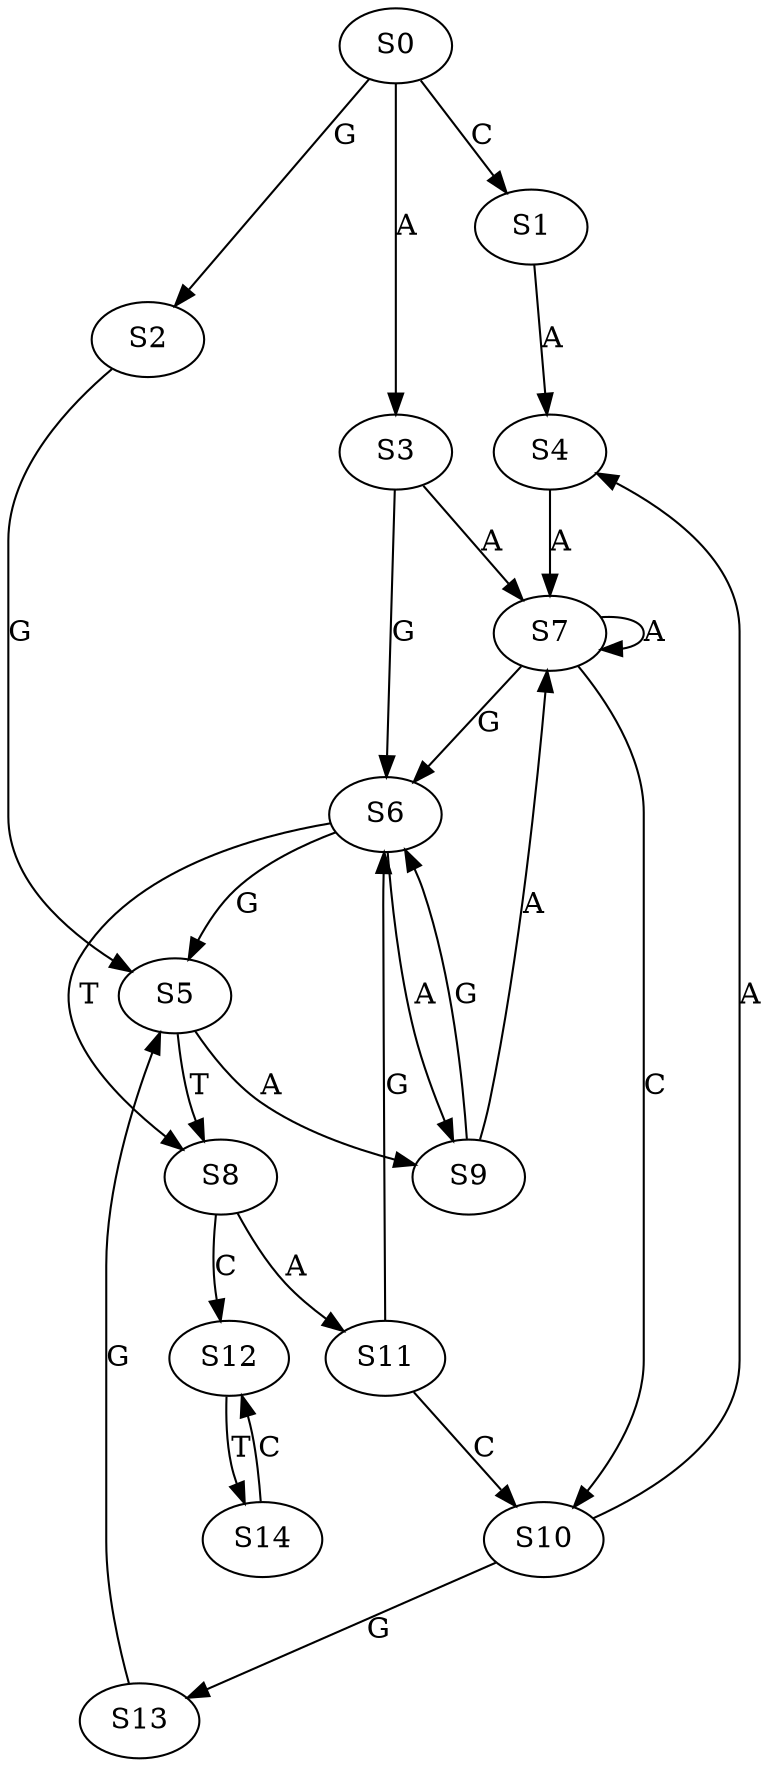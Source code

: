 strict digraph  {
	S0 -> S1 [ label = C ];
	S0 -> S2 [ label = G ];
	S0 -> S3 [ label = A ];
	S1 -> S4 [ label = A ];
	S2 -> S5 [ label = G ];
	S3 -> S6 [ label = G ];
	S3 -> S7 [ label = A ];
	S4 -> S7 [ label = A ];
	S5 -> S8 [ label = T ];
	S5 -> S9 [ label = A ];
	S6 -> S5 [ label = G ];
	S6 -> S8 [ label = T ];
	S6 -> S9 [ label = A ];
	S7 -> S10 [ label = C ];
	S7 -> S7 [ label = A ];
	S7 -> S6 [ label = G ];
	S8 -> S11 [ label = A ];
	S8 -> S12 [ label = C ];
	S9 -> S6 [ label = G ];
	S9 -> S7 [ label = A ];
	S10 -> S13 [ label = G ];
	S10 -> S4 [ label = A ];
	S11 -> S6 [ label = G ];
	S11 -> S10 [ label = C ];
	S12 -> S14 [ label = T ];
	S13 -> S5 [ label = G ];
	S14 -> S12 [ label = C ];
}
